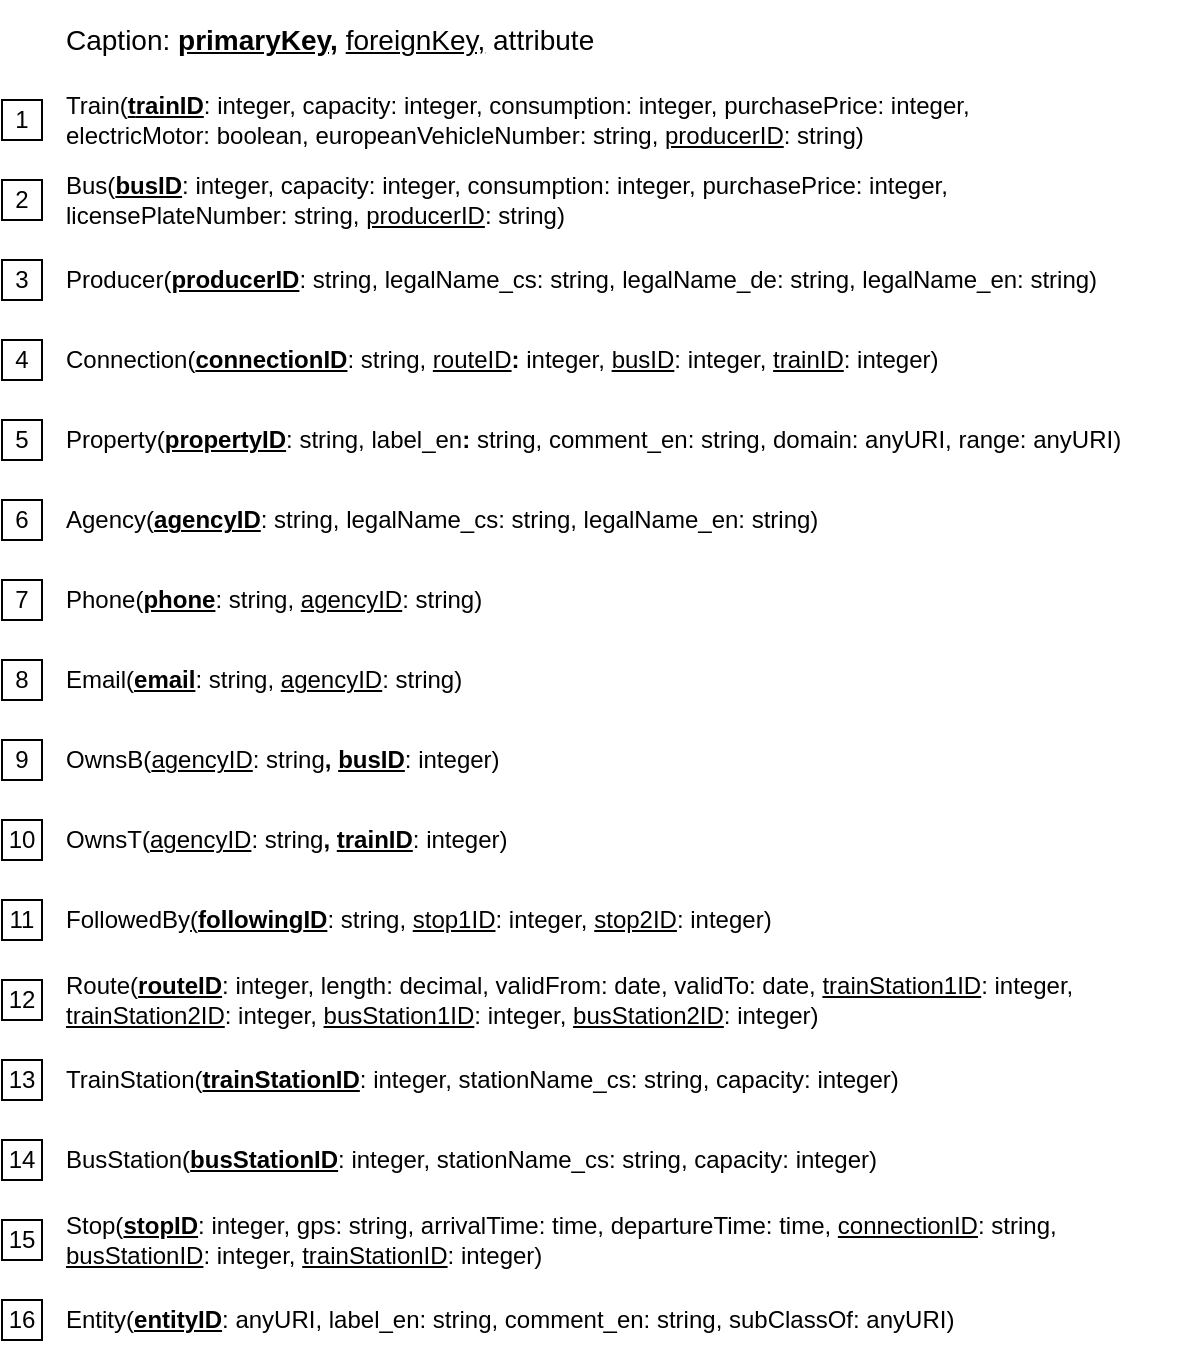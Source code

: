 <mxfile version="18.0.7" type="device"><diagram id="FuOvQAU6wyrWDUQQwPfa" name="Page-1"><mxGraphModel dx="760" dy="423" grid="1" gridSize="10" guides="1" tooltips="1" connect="1" arrows="1" fold="1" page="1" pageScale="1" pageWidth="850" pageHeight="1100" math="0" shadow="0"><root><mxCell id="0"/><mxCell id="1" parent="0"/><mxCell id="6" value="Train(&lt;b&gt;&lt;u&gt;t&lt;/u&gt;&lt;/b&gt;&lt;u style=&quot;font-weight: bold;&quot;&gt;rainID&lt;/u&gt;:&amp;nbsp;integer, capacity: integer, consumption: integer, purchasePrice: integer,&lt;br&gt;electricMotor: boolean, europeanVehicleNumber: string, &lt;u&gt;producerID&lt;/u&gt;:&amp;nbsp;string)" style="text;html=1;strokeColor=none;fillColor=none;align=left;verticalAlign=middle;whiteSpace=wrap;rounded=0;" parent="1" vertex="1"><mxGeometry x="40" y="80" width="560" height="40" as="geometry"/></mxCell><mxCell id="7" value="Bus(&lt;u style=&quot;font-weight: bold&quot;&gt;busID&lt;/u&gt;: integer,&amp;nbsp;capacity: integer, consumption: integer, purchasePrice: integer,&lt;br&gt;licensePlateNumber: string, &lt;u&gt;producerID&lt;/u&gt;:&amp;nbsp;string)" style="text;html=1;strokeColor=none;fillColor=none;align=left;verticalAlign=middle;whiteSpace=wrap;rounded=0;" parent="1" vertex="1"><mxGeometry x="40" y="120" width="560" height="40" as="geometry"/></mxCell><mxCell id="8" value="Producer(&lt;b&gt;&lt;u&gt;producerID&lt;/u&gt;&lt;/b&gt;:&amp;nbsp;string, legalName_cs: string, legalName_de: string, legalName_en: string)" style="text;html=1;strokeColor=none;fillColor=none;align=left;verticalAlign=middle;whiteSpace=wrap;rounded=0;" parent="1" vertex="1"><mxGeometry x="40" y="160" width="560" height="40" as="geometry"/></mxCell><mxCell id="10" value="Connection(&lt;b&gt;&lt;u&gt;connectionID&lt;/u&gt;&lt;/b&gt;:&amp;nbsp;string, &lt;u&gt;routeID&lt;/u&gt;&lt;b&gt;:&lt;/b&gt;&amp;nbsp;integer, &lt;u&gt;busID&lt;/u&gt;: integer,&amp;nbsp;&lt;u&gt;trainID&lt;/u&gt;: integer)" style="text;html=1;strokeColor=none;fillColor=none;align=left;verticalAlign=middle;whiteSpace=wrap;rounded=0;" parent="1" vertex="1"><mxGeometry x="40" y="200" width="560" height="40" as="geometry"/></mxCell><mxCell id="14" value="Agency(&lt;b&gt;&lt;u&gt;agencyID&lt;/u&gt;&lt;/b&gt;: string, legalName_cs: string, legalName_en: string)" style="text;html=1;strokeColor=none;fillColor=none;align=left;verticalAlign=middle;whiteSpace=wrap;rounded=0;" parent="1" vertex="1"><mxGeometry x="40" y="280" width="560" height="40" as="geometry"/></mxCell><mxCell id="15" value="Phone(&lt;b&gt;&lt;u&gt;phone&lt;/u&gt;&lt;/b&gt;: string, &lt;u&gt;agencyID&lt;/u&gt;: string)" style="text;html=1;strokeColor=none;fillColor=none;align=left;verticalAlign=middle;whiteSpace=wrap;rounded=0;" parent="1" vertex="1"><mxGeometry x="40" y="320" width="560" height="40" as="geometry"/></mxCell><mxCell id="16" value="Email(&lt;u style=&quot;font-weight: bold;&quot;&gt;email&lt;/u&gt;: string, &lt;u&gt;agencyID&lt;/u&gt;: string)" style="text;html=1;strokeColor=none;fillColor=none;align=left;verticalAlign=middle;whiteSpace=wrap;rounded=0;" parent="1" vertex="1"><mxGeometry x="40" y="360" width="560" height="40" as="geometry"/></mxCell><mxCell id="17" value="OwnsB(&lt;u&gt;agencyID&lt;/u&gt;: string&lt;b&gt;, &lt;u&gt;busID&lt;/u&gt;&lt;/b&gt;:&amp;nbsp;integer)" style="text;html=1;strokeColor=none;fillColor=none;align=left;verticalAlign=middle;whiteSpace=wrap;rounded=0;" parent="1" vertex="1"><mxGeometry x="40" y="400" width="560" height="40" as="geometry"/></mxCell><mxCell id="19" value="Stop(&lt;b&gt;&lt;u&gt;stopID&lt;/u&gt;&lt;/b&gt;:&amp;nbsp;integer, gps: string, arrivalTime: time, departureTime: time, &lt;u&gt;connectionID&lt;/u&gt;:&lt;b&gt;&amp;nbsp;&lt;/b&gt;string, &lt;u&gt;busStationID&lt;/u&gt;:&amp;nbsp;integer,&amp;nbsp;&lt;u&gt;trainStationID&lt;/u&gt;:&amp;nbsp;integer)" style="text;html=1;strokeColor=none;fillColor=none;align=left;verticalAlign=middle;whiteSpace=wrap;rounded=0;" parent="1" vertex="1"><mxGeometry x="40" y="640" width="560" height="40" as="geometry"/></mxCell><mxCell id="24" value="TrainStation(&lt;b&gt;&lt;u&gt;trainStationID&lt;/u&gt;&lt;/b&gt;:&amp;nbsp;integer, stationName_cs: string, capacity: integer)&amp;nbsp;&amp;nbsp;" style="text;html=1;strokeColor=none;fillColor=none;align=left;verticalAlign=middle;whiteSpace=wrap;rounded=0;" parent="1" vertex="1"><mxGeometry x="40" y="560" width="560" height="40" as="geometry"/></mxCell><mxCell id="25" value="BusStation(&lt;b&gt;&lt;u&gt;busStationID&lt;/u&gt;&lt;/b&gt;:&amp;nbsp;integer, stationName_cs: string, capacity: integer)" style="text;html=1;strokeColor=none;fillColor=none;align=left;verticalAlign=middle;whiteSpace=wrap;rounded=0;" parent="1" vertex="1"><mxGeometry x="40" y="600" width="560" height="40" as="geometry"/></mxCell><mxCell id="43" value="&lt;font style=&quot;font-size: 14px&quot;&gt;Caption: &lt;b&gt;&lt;u&gt;primaryKey,&lt;/u&gt;&amp;nbsp;&lt;/b&gt;&lt;u&gt;foreignKey,&lt;/u&gt;&amp;nbsp;attribute&lt;/font&gt;" style="text;html=1;strokeColor=none;fillColor=none;align=left;verticalAlign=middle;whiteSpace=wrap;rounded=0;" parent="1" vertex="1"><mxGeometry x="40" y="40" width="560" height="40" as="geometry"/></mxCell><mxCell id="47" value="&lt;div&gt;FollowedBy&lt;u&gt;(&lt;b&gt;following&lt;/b&gt;&lt;/u&gt;&lt;b&gt;&lt;u&gt;ID&lt;/u&gt;&lt;/b&gt;&lt;span&gt;: string&lt;/span&gt;,&amp;nbsp;&lt;u&gt;stop1ID&lt;/u&gt;: integer, &lt;u&gt;stop2ID&lt;/u&gt;: integer)&lt;/div&gt;" style="text;html=1;strokeColor=none;fillColor=none;align=left;verticalAlign=middle;whiteSpace=wrap;rounded=0;" parent="1" vertex="1"><mxGeometry x="40" y="480" width="560" height="40" as="geometry"/></mxCell><mxCell id="49" value="&lt;span&gt;OwnsT(&lt;/span&gt;&lt;u&gt;agencyID&lt;/u&gt;&lt;span&gt;: string&lt;/span&gt;&lt;b&gt;,&amp;nbsp;&lt;u&gt;trainID&lt;/u&gt;&lt;/b&gt;:&lt;span&gt;&amp;nbsp;integer)&lt;/span&gt;" style="text;html=1;strokeColor=none;fillColor=none;align=left;verticalAlign=middle;whiteSpace=wrap;rounded=0;" parent="1" vertex="1"><mxGeometry x="40" y="440" width="560" height="40" as="geometry"/></mxCell><mxCell id="0B5FapiN-doda0ZQLyIM-49" value="1" style="rounded=0;whiteSpace=wrap;html=1;" vertex="1" parent="1"><mxGeometry x="10" y="90" width="20" height="20" as="geometry"/></mxCell><mxCell id="0B5FapiN-doda0ZQLyIM-50" value="2" style="rounded=0;whiteSpace=wrap;html=1;" vertex="1" parent="1"><mxGeometry x="10" y="130" width="20" height="20" as="geometry"/></mxCell><mxCell id="0B5FapiN-doda0ZQLyIM-51" value="3" style="rounded=0;whiteSpace=wrap;html=1;" vertex="1" parent="1"><mxGeometry x="10" y="170" width="20" height="20" as="geometry"/></mxCell><mxCell id="0B5FapiN-doda0ZQLyIM-52" value="4" style="rounded=0;whiteSpace=wrap;html=1;" vertex="1" parent="1"><mxGeometry x="10" y="210" width="20" height="20" as="geometry"/></mxCell><mxCell id="0B5FapiN-doda0ZQLyIM-53" value="5" style="rounded=0;whiteSpace=wrap;html=1;" vertex="1" parent="1"><mxGeometry x="10" y="250" width="20" height="20" as="geometry"/></mxCell><mxCell id="0B5FapiN-doda0ZQLyIM-54" value="Property(&lt;b&gt;&lt;u&gt;propertyID&lt;/u&gt;&lt;/b&gt;:&amp;nbsp;string, label_en&lt;b&gt;:&lt;/b&gt;&amp;nbsp;string, comment_en: string, domain: anyURI, range: anyURI)" style="text;html=1;strokeColor=none;fillColor=none;align=left;verticalAlign=middle;whiteSpace=wrap;rounded=0;" vertex="1" parent="1"><mxGeometry x="40" y="240" width="560" height="40" as="geometry"/></mxCell><mxCell id="0B5FapiN-doda0ZQLyIM-55" value="6" style="rounded=0;whiteSpace=wrap;html=1;" vertex="1" parent="1"><mxGeometry x="10" y="290" width="20" height="20" as="geometry"/></mxCell><mxCell id="0B5FapiN-doda0ZQLyIM-56" value="7" style="rounded=0;whiteSpace=wrap;html=1;" vertex="1" parent="1"><mxGeometry x="10" y="330" width="20" height="20" as="geometry"/></mxCell><mxCell id="0B5FapiN-doda0ZQLyIM-57" value="8" style="rounded=0;whiteSpace=wrap;html=1;" vertex="1" parent="1"><mxGeometry x="10" y="370" width="20" height="20" as="geometry"/></mxCell><mxCell id="0B5FapiN-doda0ZQLyIM-58" value="9" style="rounded=0;whiteSpace=wrap;html=1;" vertex="1" parent="1"><mxGeometry x="10" y="410" width="20" height="20" as="geometry"/></mxCell><mxCell id="0B5FapiN-doda0ZQLyIM-59" value="10" style="rounded=0;whiteSpace=wrap;html=1;" vertex="1" parent="1"><mxGeometry x="10" y="450" width="20" height="20" as="geometry"/></mxCell><mxCell id="0B5FapiN-doda0ZQLyIM-60" value="11" style="rounded=0;whiteSpace=wrap;html=1;" vertex="1" parent="1"><mxGeometry x="10" y="490" width="20" height="20" as="geometry"/></mxCell><mxCell id="0B5FapiN-doda0ZQLyIM-61" value="12" style="rounded=0;whiteSpace=wrap;html=1;" vertex="1" parent="1"><mxGeometry x="10" y="530" width="20" height="20" as="geometry"/></mxCell><mxCell id="0B5FapiN-doda0ZQLyIM-62" value="Route(&lt;u&gt;&lt;b&gt;routeID&lt;/b&gt;&lt;/u&gt;: integer, length: decimal, validFrom: date, validTo: date, &lt;u&gt;trainStation1ID&lt;/u&gt;: integer, &lt;u&gt;trainStation2ID&lt;/u&gt;: integer, &lt;u&gt;busStation1ID&lt;/u&gt;: integer, &lt;u&gt;busStation2ID&lt;/u&gt;: integer)" style="text;html=1;strokeColor=none;fillColor=none;align=left;verticalAlign=middle;whiteSpace=wrap;rounded=0;" vertex="1" parent="1"><mxGeometry x="40" y="520" width="560" height="40" as="geometry"/></mxCell><mxCell id="0B5FapiN-doda0ZQLyIM-64" value="13" style="rounded=0;whiteSpace=wrap;html=1;" vertex="1" parent="1"><mxGeometry x="10" y="570" width="20" height="20" as="geometry"/></mxCell><mxCell id="0B5FapiN-doda0ZQLyIM-65" value="14" style="rounded=0;whiteSpace=wrap;html=1;" vertex="1" parent="1"><mxGeometry x="10" y="610" width="20" height="20" as="geometry"/></mxCell><mxCell id="0B5FapiN-doda0ZQLyIM-66" value="15" style="rounded=0;whiteSpace=wrap;html=1;" vertex="1" parent="1"><mxGeometry x="10" y="650" width="20" height="20" as="geometry"/></mxCell><mxCell id="0B5FapiN-doda0ZQLyIM-67" value="16" style="rounded=0;whiteSpace=wrap;html=1;" vertex="1" parent="1"><mxGeometry x="10" y="690" width="20" height="20" as="geometry"/></mxCell><mxCell id="0B5FapiN-doda0ZQLyIM-69" value="Entity(&lt;b&gt;&lt;u&gt;entityID&lt;/u&gt;&lt;/b&gt;:&amp;nbsp;anyURI, label_en: string, comment_en: string, subClassOf: anyURI)" style="text;html=1;strokeColor=none;fillColor=none;align=left;verticalAlign=middle;whiteSpace=wrap;rounded=0;" vertex="1" parent="1"><mxGeometry x="40" y="680" width="560" height="40" as="geometry"/></mxCell></root></mxGraphModel></diagram></mxfile>